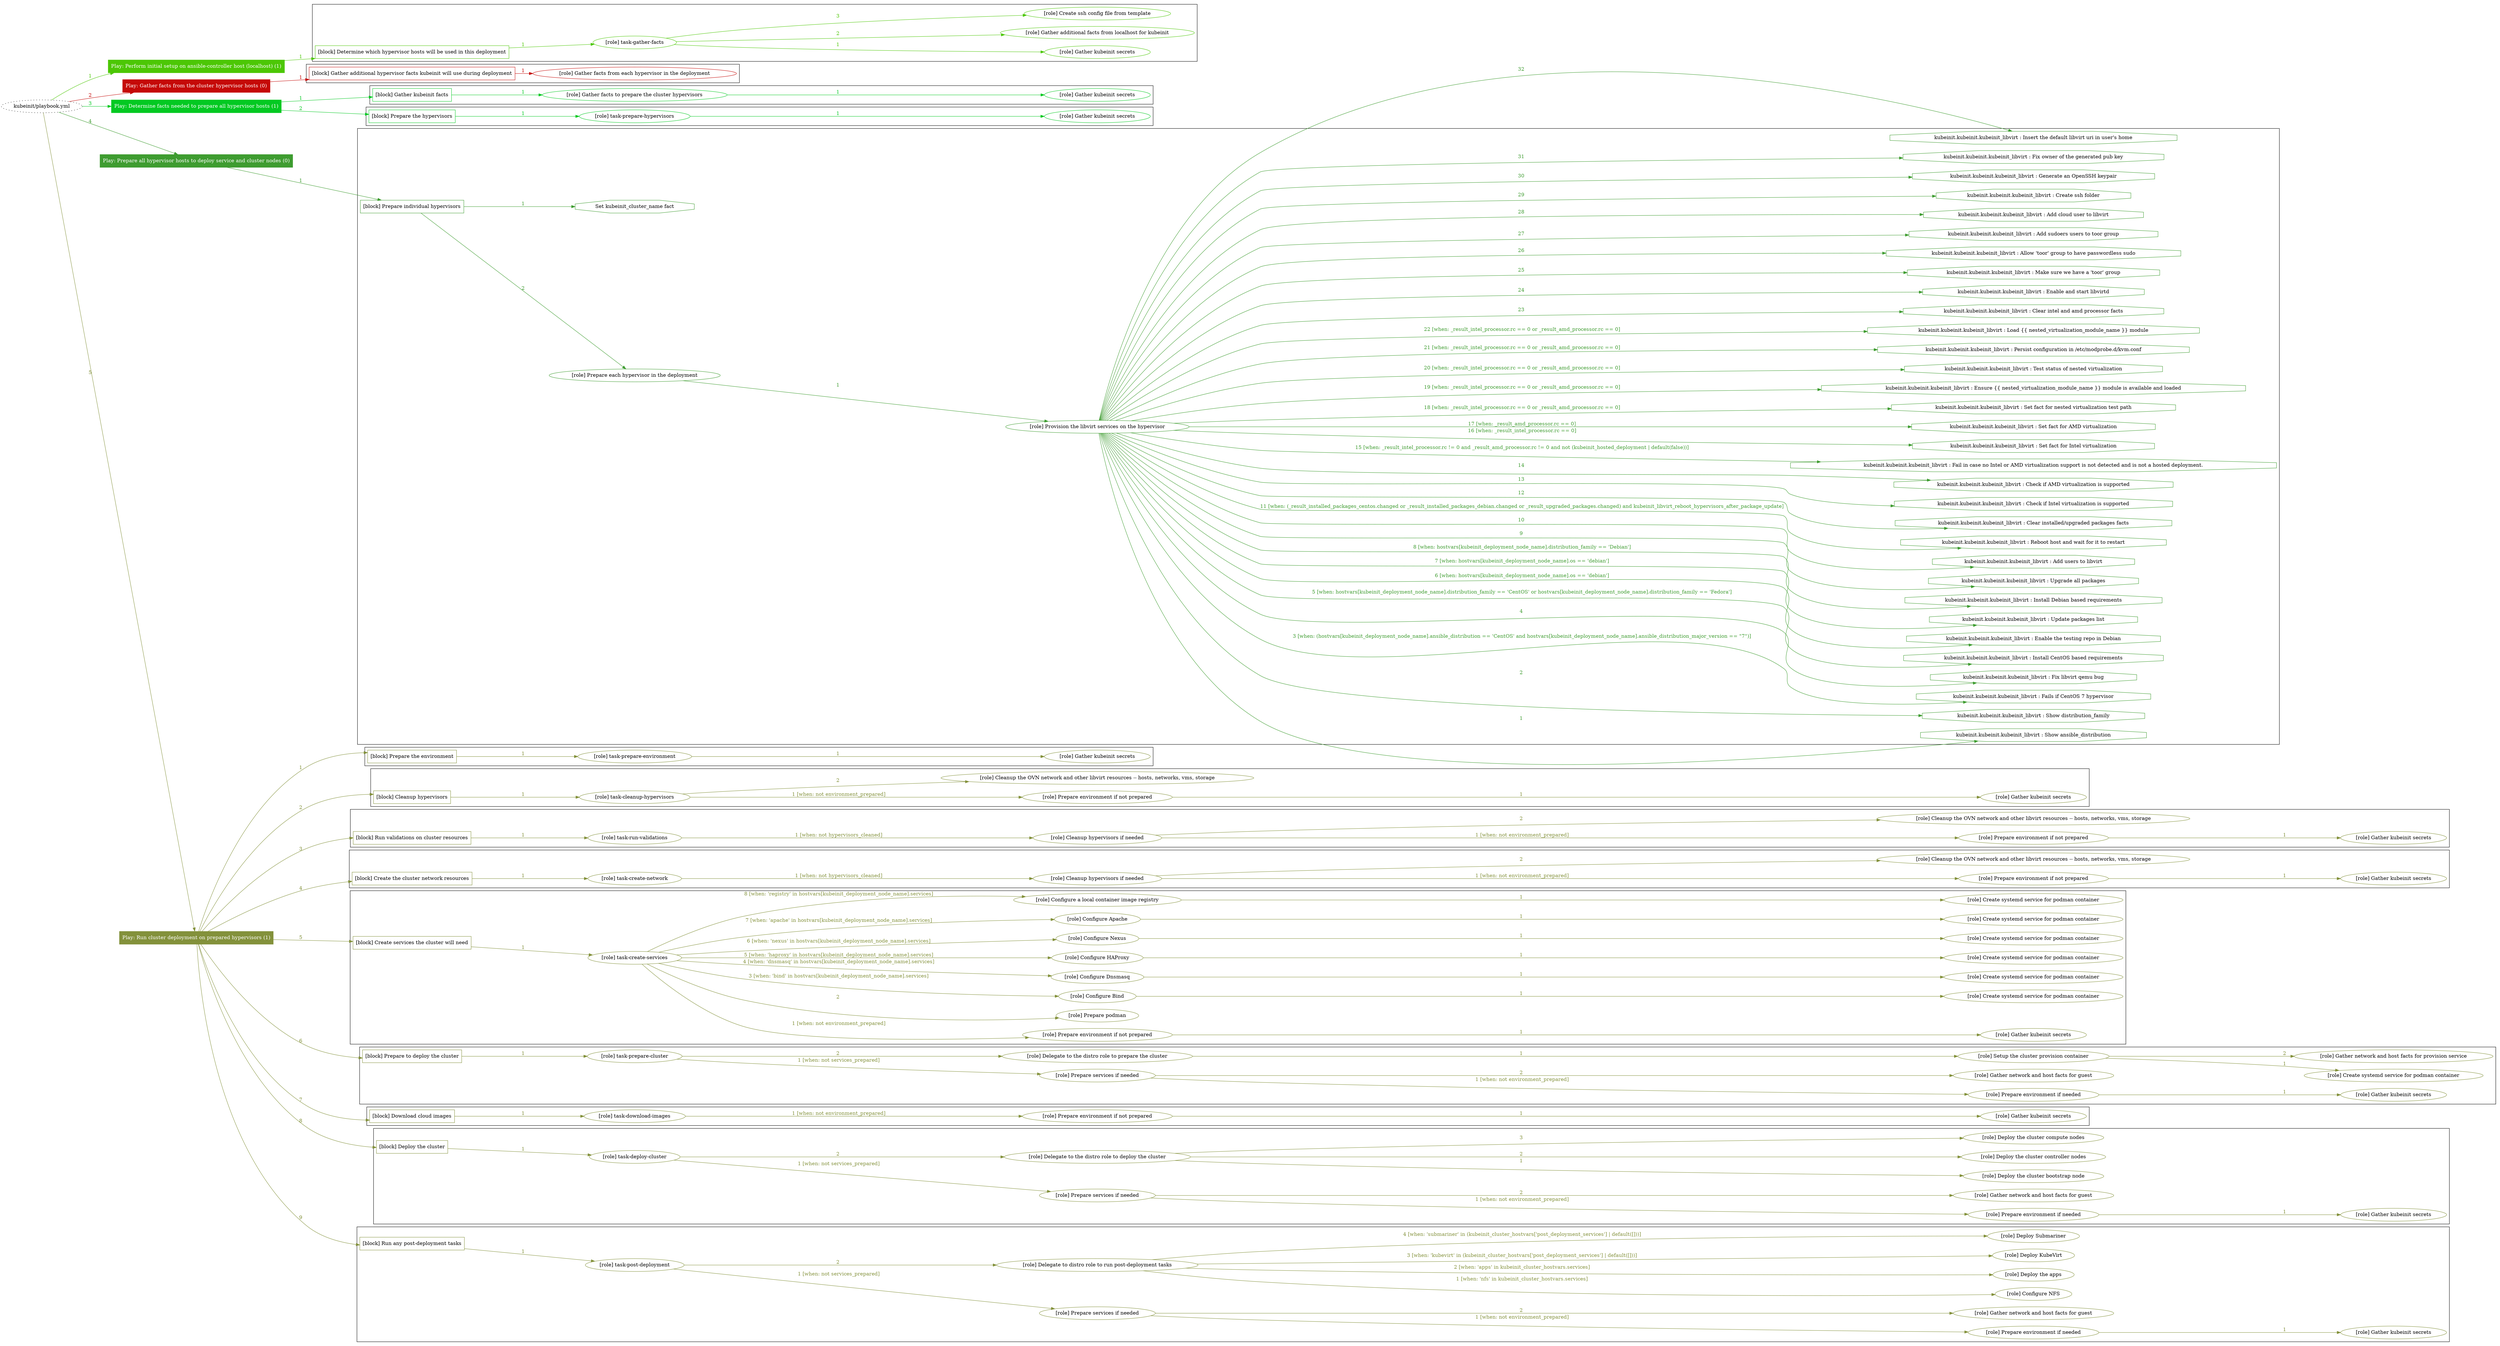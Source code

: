 digraph {
	graph [concentrate=true ordering=in rankdir=LR ratio=fill]
	edge [esep=5 sep=10]
	"kubeinit/playbook.yml" [URL="/home/runner/work/kubeinit/kubeinit/kubeinit/playbook.yml" id=playbook_26e89f3f style=dotted]
	"kubeinit/playbook.yml" -> play_90c266fb [label="1 " color="#4cc705" fontcolor="#4cc705" id=edge_da000183 labeltooltip="1 " tooltip="1 "]
	subgraph "Play: Perform initial setup on ansible-controller host (localhost) (1)" {
		play_90c266fb [label="Play: Perform initial setup on ansible-controller host (localhost) (1)" URL="/home/runner/work/kubeinit/kubeinit/kubeinit/playbook.yml" color="#4cc705" fontcolor="#ffffff" id=play_90c266fb shape=box style=filled tooltip=localhost]
		play_90c266fb -> block_039f0b13 [label=1 color="#4cc705" fontcolor="#4cc705" id=edge_8d2f3895 labeltooltip=1 tooltip=1]
		subgraph cluster_block_039f0b13 {
			block_039f0b13 [label="[block] Determine which hypervisor hosts will be used in this deployment" URL="/home/runner/work/kubeinit/kubeinit/kubeinit/playbook.yml" color="#4cc705" id=block_039f0b13 labeltooltip="Determine which hypervisor hosts will be used in this deployment" shape=box tooltip="Determine which hypervisor hosts will be used in this deployment"]
			block_039f0b13 -> role_86ca94b3 [label="1 " color="#4cc705" fontcolor="#4cc705" id=edge_9c965b6c labeltooltip="1 " tooltip="1 "]
			subgraph "task-gather-facts" {
				role_86ca94b3 [label="[role] task-gather-facts" URL="/home/runner/work/kubeinit/kubeinit/kubeinit/playbook.yml" color="#4cc705" id=role_86ca94b3 tooltip="task-gather-facts"]
				role_86ca94b3 -> role_59c3d1d5 [label="1 " color="#4cc705" fontcolor="#4cc705" id=edge_a8e7d831 labeltooltip="1 " tooltip="1 "]
				subgraph "Gather kubeinit secrets" {
					role_59c3d1d5 [label="[role] Gather kubeinit secrets" URL="/home/runner/.ansible/collections/ansible_collections/kubeinit/kubeinit/roles/kubeinit_prepare/tasks/build_hypervisors_group.yml" color="#4cc705" id=role_59c3d1d5 tooltip="Gather kubeinit secrets"]
				}
				role_86ca94b3 -> role_93ab6d81 [label="2 " color="#4cc705" fontcolor="#4cc705" id=edge_250db17a labeltooltip="2 " tooltip="2 "]
				subgraph "Gather additional facts from localhost for kubeinit" {
					role_93ab6d81 [label="[role] Gather additional facts from localhost for kubeinit" URL="/home/runner/.ansible/collections/ansible_collections/kubeinit/kubeinit/roles/kubeinit_prepare/tasks/build_hypervisors_group.yml" color="#4cc705" id=role_93ab6d81 tooltip="Gather additional facts from localhost for kubeinit"]
				}
				role_86ca94b3 -> role_7deef25a [label="3 " color="#4cc705" fontcolor="#4cc705" id=edge_60f73594 labeltooltip="3 " tooltip="3 "]
				subgraph "Create ssh config file from template" {
					role_7deef25a [label="[role] Create ssh config file from template" URL="/home/runner/.ansible/collections/ansible_collections/kubeinit/kubeinit/roles/kubeinit_prepare/tasks/build_hypervisors_group.yml" color="#4cc705" id=role_7deef25a tooltip="Create ssh config file from template"]
				}
			}
		}
	}
	"kubeinit/playbook.yml" -> play_390b15b7 [label="2 " color="#c50907" fontcolor="#c50907" id=edge_ef95bd9e labeltooltip="2 " tooltip="2 "]
	subgraph "Play: Gather facts from the cluster hypervisor hosts (0)" {
		play_390b15b7 [label="Play: Gather facts from the cluster hypervisor hosts (0)" URL="/home/runner/work/kubeinit/kubeinit/kubeinit/playbook.yml" color="#c50907" fontcolor="#ffffff" id=play_390b15b7 shape=box style=filled tooltip="Play: Gather facts from the cluster hypervisor hosts (0)"]
		play_390b15b7 -> block_9cef5350 [label=1 color="#c50907" fontcolor="#c50907" id=edge_d49c9000 labeltooltip=1 tooltip=1]
		subgraph cluster_block_9cef5350 {
			block_9cef5350 [label="[block] Gather additional hypervisor facts kubeinit will use during deployment" URL="/home/runner/work/kubeinit/kubeinit/kubeinit/playbook.yml" color="#c50907" id=block_9cef5350 labeltooltip="Gather additional hypervisor facts kubeinit will use during deployment" shape=box tooltip="Gather additional hypervisor facts kubeinit will use during deployment"]
			block_9cef5350 -> role_d3a7913f [label="1 " color="#c50907" fontcolor="#c50907" id=edge_8129d22f labeltooltip="1 " tooltip="1 "]
			subgraph "Gather facts from each hypervisor in the deployment" {
				role_d3a7913f [label="[role] Gather facts from each hypervisor in the deployment" URL="/home/runner/work/kubeinit/kubeinit/kubeinit/playbook.yml" color="#c50907" id=role_d3a7913f tooltip="Gather facts from each hypervisor in the deployment"]
			}
		}
	}
	"kubeinit/playbook.yml" -> play_98241d73 [label="3 " color="#03c922" fontcolor="#03c922" id=edge_f27ddc66 labeltooltip="3 " tooltip="3 "]
	subgraph "Play: Determine facts needed to prepare all hypervisor hosts (1)" {
		play_98241d73 [label="Play: Determine facts needed to prepare all hypervisor hosts (1)" URL="/home/runner/work/kubeinit/kubeinit/kubeinit/playbook.yml" color="#03c922" fontcolor="#ffffff" id=play_98241d73 shape=box style=filled tooltip=localhost]
		play_98241d73 -> block_1ed693eb [label=1 color="#03c922" fontcolor="#03c922" id=edge_55c0009f labeltooltip=1 tooltip=1]
		subgraph cluster_block_1ed693eb {
			block_1ed693eb [label="[block] Gather kubeinit facts" URL="/home/runner/work/kubeinit/kubeinit/kubeinit/playbook.yml" color="#03c922" id=block_1ed693eb labeltooltip="Gather kubeinit facts" shape=box tooltip="Gather kubeinit facts"]
			block_1ed693eb -> role_20a1836d [label="1 " color="#03c922" fontcolor="#03c922" id=edge_dcb00055 labeltooltip="1 " tooltip="1 "]
			subgraph "Gather facts to prepare the cluster hypervisors" {
				role_20a1836d [label="[role] Gather facts to prepare the cluster hypervisors" URL="/home/runner/work/kubeinit/kubeinit/kubeinit/playbook.yml" color="#03c922" id=role_20a1836d tooltip="Gather facts to prepare the cluster hypervisors"]
				role_20a1836d -> role_92009a43 [label="1 " color="#03c922" fontcolor="#03c922" id=edge_c4c915ba labeltooltip="1 " tooltip="1 "]
				subgraph "Gather kubeinit secrets" {
					role_92009a43 [label="[role] Gather kubeinit secrets" URL="/home/runner/.ansible/collections/ansible_collections/kubeinit/kubeinit/roles/kubeinit_prepare/tasks/gather_kubeinit_facts.yml" color="#03c922" id=role_92009a43 tooltip="Gather kubeinit secrets"]
				}
			}
		}
		play_98241d73 -> block_c2a88d21 [label=2 color="#03c922" fontcolor="#03c922" id=edge_38e918b0 labeltooltip=2 tooltip=2]
		subgraph cluster_block_c2a88d21 {
			block_c2a88d21 [label="[block] Prepare the hypervisors" URL="/home/runner/work/kubeinit/kubeinit/kubeinit/playbook.yml" color="#03c922" id=block_c2a88d21 labeltooltip="Prepare the hypervisors" shape=box tooltip="Prepare the hypervisors"]
			block_c2a88d21 -> role_b6b29324 [label="1 " color="#03c922" fontcolor="#03c922" id=edge_5b427a7a labeltooltip="1 " tooltip="1 "]
			subgraph "task-prepare-hypervisors" {
				role_b6b29324 [label="[role] task-prepare-hypervisors" URL="/home/runner/work/kubeinit/kubeinit/kubeinit/playbook.yml" color="#03c922" id=role_b6b29324 tooltip="task-prepare-hypervisors"]
				role_b6b29324 -> role_c63511f3 [label="1 " color="#03c922" fontcolor="#03c922" id=edge_8ba21ca4 labeltooltip="1 " tooltip="1 "]
				subgraph "Gather kubeinit secrets" {
					role_c63511f3 [label="[role] Gather kubeinit secrets" URL="/home/runner/.ansible/collections/ansible_collections/kubeinit/kubeinit/roles/kubeinit_prepare/tasks/gather_kubeinit_facts.yml" color="#03c922" id=role_c63511f3 tooltip="Gather kubeinit secrets"]
				}
			}
		}
	}
	"kubeinit/playbook.yml" -> play_4b06dbc1 [label="4 " color="#3e9c30" fontcolor="#3e9c30" id=edge_b2a3623f labeltooltip="4 " tooltip="4 "]
	subgraph "Play: Prepare all hypervisor hosts to deploy service and cluster nodes (0)" {
		play_4b06dbc1 [label="Play: Prepare all hypervisor hosts to deploy service and cluster nodes (0)" URL="/home/runner/work/kubeinit/kubeinit/kubeinit/playbook.yml" color="#3e9c30" fontcolor="#ffffff" id=play_4b06dbc1 shape=box style=filled tooltip="Play: Prepare all hypervisor hosts to deploy service and cluster nodes (0)"]
		play_4b06dbc1 -> block_04f50329 [label=1 color="#3e9c30" fontcolor="#3e9c30" id=edge_8addeefd labeltooltip=1 tooltip=1]
		subgraph cluster_block_04f50329 {
			block_04f50329 [label="[block] Prepare individual hypervisors" URL="/home/runner/work/kubeinit/kubeinit/kubeinit/playbook.yml" color="#3e9c30" id=block_04f50329 labeltooltip="Prepare individual hypervisors" shape=box tooltip="Prepare individual hypervisors"]
			block_04f50329 -> role_56d02cd1 [label="2 " color="#3e9c30" fontcolor="#3e9c30" id=edge_d03d20ce labeltooltip="2 " tooltip="2 "]
			subgraph "Prepare each hypervisor in the deployment" {
				role_56d02cd1 [label="[role] Prepare each hypervisor in the deployment" URL="/home/runner/work/kubeinit/kubeinit/kubeinit/playbook.yml" color="#3e9c30" id=role_56d02cd1 tooltip="Prepare each hypervisor in the deployment"]
				role_56d02cd1 -> role_9a724663 [label="1 " color="#3e9c30" fontcolor="#3e9c30" id=edge_b8121181 labeltooltip="1 " tooltip="1 "]
				subgraph "Provision the libvirt services on the hypervisor" {
					role_9a724663 [label="[role] Provision the libvirt services on the hypervisor" URL="/home/runner/.ansible/collections/ansible_collections/kubeinit/kubeinit/roles/kubeinit_prepare/tasks/prepare_hypervisor.yml" color="#3e9c30" id=role_9a724663 tooltip="Provision the libvirt services on the hypervisor"]
					task_944a2439 [label="kubeinit.kubeinit.kubeinit_libvirt : Show ansible_distribution" URL="/home/runner/.ansible/collections/ansible_collections/kubeinit/kubeinit/roles/kubeinit_libvirt/tasks/main.yml" color="#3e9c30" id=task_944a2439 shape=octagon tooltip="kubeinit.kubeinit.kubeinit_libvirt : Show ansible_distribution"]
					role_9a724663 -> task_944a2439 [label="1 " color="#3e9c30" fontcolor="#3e9c30" id=edge_3ec052af labeltooltip="1 " tooltip="1 "]
					task_a64a4799 [label="kubeinit.kubeinit.kubeinit_libvirt : Show distribution_family" URL="/home/runner/.ansible/collections/ansible_collections/kubeinit/kubeinit/roles/kubeinit_libvirt/tasks/main.yml" color="#3e9c30" id=task_a64a4799 shape=octagon tooltip="kubeinit.kubeinit.kubeinit_libvirt : Show distribution_family"]
					role_9a724663 -> task_a64a4799 [label="2 " color="#3e9c30" fontcolor="#3e9c30" id=edge_eb1020b8 labeltooltip="2 " tooltip="2 "]
					task_71f2edb0 [label="kubeinit.kubeinit.kubeinit_libvirt : Fails if CentOS 7 hypervisor" URL="/home/runner/.ansible/collections/ansible_collections/kubeinit/kubeinit/roles/kubeinit_libvirt/tasks/main.yml" color="#3e9c30" id=task_71f2edb0 shape=octagon tooltip="kubeinit.kubeinit.kubeinit_libvirt : Fails if CentOS 7 hypervisor"]
					role_9a724663 -> task_71f2edb0 [label="3 [when: (hostvars[kubeinit_deployment_node_name].ansible_distribution == 'CentOS' and hostvars[kubeinit_deployment_node_name].ansible_distribution_major_version == \"7\")]" color="#3e9c30" fontcolor="#3e9c30" id=edge_c5d74f0a labeltooltip="3 [when: (hostvars[kubeinit_deployment_node_name].ansible_distribution == 'CentOS' and hostvars[kubeinit_deployment_node_name].ansible_distribution_major_version == \"7\")]" tooltip="3 [when: (hostvars[kubeinit_deployment_node_name].ansible_distribution == 'CentOS' and hostvars[kubeinit_deployment_node_name].ansible_distribution_major_version == \"7\")]"]
					task_ea9e5a50 [label="kubeinit.kubeinit.kubeinit_libvirt : Fix libvirt qemu bug" URL="/home/runner/.ansible/collections/ansible_collections/kubeinit/kubeinit/roles/kubeinit_libvirt/tasks/main.yml" color="#3e9c30" id=task_ea9e5a50 shape=octagon tooltip="kubeinit.kubeinit.kubeinit_libvirt : Fix libvirt qemu bug"]
					role_9a724663 -> task_ea9e5a50 [label="4 " color="#3e9c30" fontcolor="#3e9c30" id=edge_0566f98b labeltooltip="4 " tooltip="4 "]
					task_91c1193c [label="kubeinit.kubeinit.kubeinit_libvirt : Install CentOS based requirements" URL="/home/runner/.ansible/collections/ansible_collections/kubeinit/kubeinit/roles/kubeinit_libvirt/tasks/main.yml" color="#3e9c30" id=task_91c1193c shape=octagon tooltip="kubeinit.kubeinit.kubeinit_libvirt : Install CentOS based requirements"]
					role_9a724663 -> task_91c1193c [label="5 [when: hostvars[kubeinit_deployment_node_name].distribution_family == 'CentOS' or hostvars[kubeinit_deployment_node_name].distribution_family == 'Fedora']" color="#3e9c30" fontcolor="#3e9c30" id=edge_d3728b75 labeltooltip="5 [when: hostvars[kubeinit_deployment_node_name].distribution_family == 'CentOS' or hostvars[kubeinit_deployment_node_name].distribution_family == 'Fedora']" tooltip="5 [when: hostvars[kubeinit_deployment_node_name].distribution_family == 'CentOS' or hostvars[kubeinit_deployment_node_name].distribution_family == 'Fedora']"]
					task_23f14f33 [label="kubeinit.kubeinit.kubeinit_libvirt : Enable the testing repo in Debian" URL="/home/runner/.ansible/collections/ansible_collections/kubeinit/kubeinit/roles/kubeinit_libvirt/tasks/main.yml" color="#3e9c30" id=task_23f14f33 shape=octagon tooltip="kubeinit.kubeinit.kubeinit_libvirt : Enable the testing repo in Debian"]
					role_9a724663 -> task_23f14f33 [label="6 [when: hostvars[kubeinit_deployment_node_name].os == 'debian']" color="#3e9c30" fontcolor="#3e9c30" id=edge_d5fc9638 labeltooltip="6 [when: hostvars[kubeinit_deployment_node_name].os == 'debian']" tooltip="6 [when: hostvars[kubeinit_deployment_node_name].os == 'debian']"]
					task_f88412d4 [label="kubeinit.kubeinit.kubeinit_libvirt : Update packages list" URL="/home/runner/.ansible/collections/ansible_collections/kubeinit/kubeinit/roles/kubeinit_libvirt/tasks/main.yml" color="#3e9c30" id=task_f88412d4 shape=octagon tooltip="kubeinit.kubeinit.kubeinit_libvirt : Update packages list"]
					role_9a724663 -> task_f88412d4 [label="7 [when: hostvars[kubeinit_deployment_node_name].os == 'debian']" color="#3e9c30" fontcolor="#3e9c30" id=edge_841aa91a labeltooltip="7 [when: hostvars[kubeinit_deployment_node_name].os == 'debian']" tooltip="7 [when: hostvars[kubeinit_deployment_node_name].os == 'debian']"]
					task_359b0b19 [label="kubeinit.kubeinit.kubeinit_libvirt : Install Debian based requirements" URL="/home/runner/.ansible/collections/ansible_collections/kubeinit/kubeinit/roles/kubeinit_libvirt/tasks/main.yml" color="#3e9c30" id=task_359b0b19 shape=octagon tooltip="kubeinit.kubeinit.kubeinit_libvirt : Install Debian based requirements"]
					role_9a724663 -> task_359b0b19 [label="8 [when: hostvars[kubeinit_deployment_node_name].distribution_family == 'Debian']" color="#3e9c30" fontcolor="#3e9c30" id=edge_ee2bc962 labeltooltip="8 [when: hostvars[kubeinit_deployment_node_name].distribution_family == 'Debian']" tooltip="8 [when: hostvars[kubeinit_deployment_node_name].distribution_family == 'Debian']"]
					task_fcceb33a [label="kubeinit.kubeinit.kubeinit_libvirt : Upgrade all packages" URL="/home/runner/.ansible/collections/ansible_collections/kubeinit/kubeinit/roles/kubeinit_libvirt/tasks/main.yml" color="#3e9c30" id=task_fcceb33a shape=octagon tooltip="kubeinit.kubeinit.kubeinit_libvirt : Upgrade all packages"]
					role_9a724663 -> task_fcceb33a [label="9 " color="#3e9c30" fontcolor="#3e9c30" id=edge_401346e3 labeltooltip="9 " tooltip="9 "]
					task_3115be95 [label="kubeinit.kubeinit.kubeinit_libvirt : Add users to libvirt" URL="/home/runner/.ansible/collections/ansible_collections/kubeinit/kubeinit/roles/kubeinit_libvirt/tasks/main.yml" color="#3e9c30" id=task_3115be95 shape=octagon tooltip="kubeinit.kubeinit.kubeinit_libvirt : Add users to libvirt"]
					role_9a724663 -> task_3115be95 [label="10 " color="#3e9c30" fontcolor="#3e9c30" id=edge_0f8d5fc6 labeltooltip="10 " tooltip="10 "]
					task_5f62541a [label="kubeinit.kubeinit.kubeinit_libvirt : Reboot host and wait for it to restart" URL="/home/runner/.ansible/collections/ansible_collections/kubeinit/kubeinit/roles/kubeinit_libvirt/tasks/main.yml" color="#3e9c30" id=task_5f62541a shape=octagon tooltip="kubeinit.kubeinit.kubeinit_libvirt : Reboot host and wait for it to restart"]
					role_9a724663 -> task_5f62541a [label="11 [when: (_result_installed_packages_centos.changed or _result_installed_packages_debian.changed or _result_upgraded_packages.changed) and kubeinit_libvirt_reboot_hypervisors_after_package_update]" color="#3e9c30" fontcolor="#3e9c30" id=edge_edde2364 labeltooltip="11 [when: (_result_installed_packages_centos.changed or _result_installed_packages_debian.changed or _result_upgraded_packages.changed) and kubeinit_libvirt_reboot_hypervisors_after_package_update]" tooltip="11 [when: (_result_installed_packages_centos.changed or _result_installed_packages_debian.changed or _result_upgraded_packages.changed) and kubeinit_libvirt_reboot_hypervisors_after_package_update]"]
					task_3b9b7be5 [label="kubeinit.kubeinit.kubeinit_libvirt : Clear installed/upgraded packages facts" URL="/home/runner/.ansible/collections/ansible_collections/kubeinit/kubeinit/roles/kubeinit_libvirt/tasks/main.yml" color="#3e9c30" id=task_3b9b7be5 shape=octagon tooltip="kubeinit.kubeinit.kubeinit_libvirt : Clear installed/upgraded packages facts"]
					role_9a724663 -> task_3b9b7be5 [label="12 " color="#3e9c30" fontcolor="#3e9c30" id=edge_4e39da9c labeltooltip="12 " tooltip="12 "]
					task_3f03406e [label="kubeinit.kubeinit.kubeinit_libvirt : Check if Intel virtualization is supported" URL="/home/runner/.ansible/collections/ansible_collections/kubeinit/kubeinit/roles/kubeinit_libvirt/tasks/main.yml" color="#3e9c30" id=task_3f03406e shape=octagon tooltip="kubeinit.kubeinit.kubeinit_libvirt : Check if Intel virtualization is supported"]
					role_9a724663 -> task_3f03406e [label="13 " color="#3e9c30" fontcolor="#3e9c30" id=edge_92e9890a labeltooltip="13 " tooltip="13 "]
					task_a94d69d8 [label="kubeinit.kubeinit.kubeinit_libvirt : Check if AMD virtualization is supported" URL="/home/runner/.ansible/collections/ansible_collections/kubeinit/kubeinit/roles/kubeinit_libvirt/tasks/main.yml" color="#3e9c30" id=task_a94d69d8 shape=octagon tooltip="kubeinit.kubeinit.kubeinit_libvirt : Check if AMD virtualization is supported"]
					role_9a724663 -> task_a94d69d8 [label="14 " color="#3e9c30" fontcolor="#3e9c30" id=edge_cf1b834c labeltooltip="14 " tooltip="14 "]
					task_8f495fb7 [label="kubeinit.kubeinit.kubeinit_libvirt : Fail in case no Intel or AMD virtualization support is not detected and is not a hosted deployment." URL="/home/runner/.ansible/collections/ansible_collections/kubeinit/kubeinit/roles/kubeinit_libvirt/tasks/main.yml" color="#3e9c30" id=task_8f495fb7 shape=octagon tooltip="kubeinit.kubeinit.kubeinit_libvirt : Fail in case no Intel or AMD virtualization support is not detected and is not a hosted deployment."]
					role_9a724663 -> task_8f495fb7 [label="15 [when: _result_intel_processor.rc != 0 and _result_amd_processor.rc != 0 and not (kubeinit_hosted_deployment | default(false))]" color="#3e9c30" fontcolor="#3e9c30" id=edge_052639f0 labeltooltip="15 [when: _result_intel_processor.rc != 0 and _result_amd_processor.rc != 0 and not (kubeinit_hosted_deployment | default(false))]" tooltip="15 [when: _result_intel_processor.rc != 0 and _result_amd_processor.rc != 0 and not (kubeinit_hosted_deployment | default(false))]"]
					task_8b774e59 [label="kubeinit.kubeinit.kubeinit_libvirt : Set fact for Intel virtualization" URL="/home/runner/.ansible/collections/ansible_collections/kubeinit/kubeinit/roles/kubeinit_libvirt/tasks/main.yml" color="#3e9c30" id=task_8b774e59 shape=octagon tooltip="kubeinit.kubeinit.kubeinit_libvirt : Set fact for Intel virtualization"]
					role_9a724663 -> task_8b774e59 [label="16 [when: _result_intel_processor.rc == 0]" color="#3e9c30" fontcolor="#3e9c30" id=edge_922434ec labeltooltip="16 [when: _result_intel_processor.rc == 0]" tooltip="16 [when: _result_intel_processor.rc == 0]"]
					task_afb372ce [label="kubeinit.kubeinit.kubeinit_libvirt : Set fact for AMD virtualization" URL="/home/runner/.ansible/collections/ansible_collections/kubeinit/kubeinit/roles/kubeinit_libvirt/tasks/main.yml" color="#3e9c30" id=task_afb372ce shape=octagon tooltip="kubeinit.kubeinit.kubeinit_libvirt : Set fact for AMD virtualization"]
					role_9a724663 -> task_afb372ce [label="17 [when: _result_amd_processor.rc == 0]" color="#3e9c30" fontcolor="#3e9c30" id=edge_86fbcb07 labeltooltip="17 [when: _result_amd_processor.rc == 0]" tooltip="17 [when: _result_amd_processor.rc == 0]"]
					task_4849a87a [label="kubeinit.kubeinit.kubeinit_libvirt : Set fact for nested virtualization test path" URL="/home/runner/.ansible/collections/ansible_collections/kubeinit/kubeinit/roles/kubeinit_libvirt/tasks/main.yml" color="#3e9c30" id=task_4849a87a shape=octagon tooltip="kubeinit.kubeinit.kubeinit_libvirt : Set fact for nested virtualization test path"]
					role_9a724663 -> task_4849a87a [label="18 [when: _result_intel_processor.rc == 0 or _result_amd_processor.rc == 0]" color="#3e9c30" fontcolor="#3e9c30" id=edge_6447f6cb labeltooltip="18 [when: _result_intel_processor.rc == 0 or _result_amd_processor.rc == 0]" tooltip="18 [when: _result_intel_processor.rc == 0 or _result_amd_processor.rc == 0]"]
					task_bf4fade1 [label="kubeinit.kubeinit.kubeinit_libvirt : Ensure {{ nested_virtualization_module_name }} module is available and loaded" URL="/home/runner/.ansible/collections/ansible_collections/kubeinit/kubeinit/roles/kubeinit_libvirt/tasks/main.yml" color="#3e9c30" id=task_bf4fade1 shape=octagon tooltip="kubeinit.kubeinit.kubeinit_libvirt : Ensure {{ nested_virtualization_module_name }} module is available and loaded"]
					role_9a724663 -> task_bf4fade1 [label="19 [when: _result_intel_processor.rc == 0 or _result_amd_processor.rc == 0]" color="#3e9c30" fontcolor="#3e9c30" id=edge_bfd4ec4f labeltooltip="19 [when: _result_intel_processor.rc == 0 or _result_amd_processor.rc == 0]" tooltip="19 [when: _result_intel_processor.rc == 0 or _result_amd_processor.rc == 0]"]
					task_81cceede [label="kubeinit.kubeinit.kubeinit_libvirt : Test status of nested virtualization" URL="/home/runner/.ansible/collections/ansible_collections/kubeinit/kubeinit/roles/kubeinit_libvirt/tasks/main.yml" color="#3e9c30" id=task_81cceede shape=octagon tooltip="kubeinit.kubeinit.kubeinit_libvirt : Test status of nested virtualization"]
					role_9a724663 -> task_81cceede [label="20 [when: _result_intel_processor.rc == 0 or _result_amd_processor.rc == 0]" color="#3e9c30" fontcolor="#3e9c30" id=edge_c2ebdb8c labeltooltip="20 [when: _result_intel_processor.rc == 0 or _result_amd_processor.rc == 0]" tooltip="20 [when: _result_intel_processor.rc == 0 or _result_amd_processor.rc == 0]"]
					task_ba6369db [label="kubeinit.kubeinit.kubeinit_libvirt : Persist configuration in /etc/modprobe.d/kvm.conf" URL="/home/runner/.ansible/collections/ansible_collections/kubeinit/kubeinit/roles/kubeinit_libvirt/tasks/main.yml" color="#3e9c30" id=task_ba6369db shape=octagon tooltip="kubeinit.kubeinit.kubeinit_libvirt : Persist configuration in /etc/modprobe.d/kvm.conf"]
					role_9a724663 -> task_ba6369db [label="21 [when: _result_intel_processor.rc == 0 or _result_amd_processor.rc == 0]" color="#3e9c30" fontcolor="#3e9c30" id=edge_9fd7d551 labeltooltip="21 [when: _result_intel_processor.rc == 0 or _result_amd_processor.rc == 0]" tooltip="21 [when: _result_intel_processor.rc == 0 or _result_amd_processor.rc == 0]"]
					task_8a434f1d [label="kubeinit.kubeinit.kubeinit_libvirt : Load {{ nested_virtualization_module_name }} module" URL="/home/runner/.ansible/collections/ansible_collections/kubeinit/kubeinit/roles/kubeinit_libvirt/tasks/main.yml" color="#3e9c30" id=task_8a434f1d shape=octagon tooltip="kubeinit.kubeinit.kubeinit_libvirt : Load {{ nested_virtualization_module_name }} module"]
					role_9a724663 -> task_8a434f1d [label="22 [when: _result_intel_processor.rc == 0 or _result_amd_processor.rc == 0]" color="#3e9c30" fontcolor="#3e9c30" id=edge_3ba24836 labeltooltip="22 [when: _result_intel_processor.rc == 0 or _result_amd_processor.rc == 0]" tooltip="22 [when: _result_intel_processor.rc == 0 or _result_amd_processor.rc == 0]"]
					task_6504513e [label="kubeinit.kubeinit.kubeinit_libvirt : Clear intel and amd processor facts" URL="/home/runner/.ansible/collections/ansible_collections/kubeinit/kubeinit/roles/kubeinit_libvirt/tasks/main.yml" color="#3e9c30" id=task_6504513e shape=octagon tooltip="kubeinit.kubeinit.kubeinit_libvirt : Clear intel and amd processor facts"]
					role_9a724663 -> task_6504513e [label="23 " color="#3e9c30" fontcolor="#3e9c30" id=edge_4d3f21e6 labeltooltip="23 " tooltip="23 "]
					task_476329c9 [label="kubeinit.kubeinit.kubeinit_libvirt : Enable and start libvirtd" URL="/home/runner/.ansible/collections/ansible_collections/kubeinit/kubeinit/roles/kubeinit_libvirt/tasks/main.yml" color="#3e9c30" id=task_476329c9 shape=octagon tooltip="kubeinit.kubeinit.kubeinit_libvirt : Enable and start libvirtd"]
					role_9a724663 -> task_476329c9 [label="24 " color="#3e9c30" fontcolor="#3e9c30" id=edge_6141a1e7 labeltooltip="24 " tooltip="24 "]
					task_44886114 [label="kubeinit.kubeinit.kubeinit_libvirt : Make sure we have a 'toor' group" URL="/home/runner/.ansible/collections/ansible_collections/kubeinit/kubeinit/roles/kubeinit_libvirt/tasks/60_create_cloud_user.yml" color="#3e9c30" id=task_44886114 shape=octagon tooltip="kubeinit.kubeinit.kubeinit_libvirt : Make sure we have a 'toor' group"]
					role_9a724663 -> task_44886114 [label="25 " color="#3e9c30" fontcolor="#3e9c30" id=edge_28215d52 labeltooltip="25 " tooltip="25 "]
					task_57eeac97 [label="kubeinit.kubeinit.kubeinit_libvirt : Allow 'toor' group to have passwordless sudo" URL="/home/runner/.ansible/collections/ansible_collections/kubeinit/kubeinit/roles/kubeinit_libvirt/tasks/60_create_cloud_user.yml" color="#3e9c30" id=task_57eeac97 shape=octagon tooltip="kubeinit.kubeinit.kubeinit_libvirt : Allow 'toor' group to have passwordless sudo"]
					role_9a724663 -> task_57eeac97 [label="26 " color="#3e9c30" fontcolor="#3e9c30" id=edge_af329c11 labeltooltip="26 " tooltip="26 "]
					task_e35fa645 [label="kubeinit.kubeinit.kubeinit_libvirt : Add sudoers users to toor group" URL="/home/runner/.ansible/collections/ansible_collections/kubeinit/kubeinit/roles/kubeinit_libvirt/tasks/60_create_cloud_user.yml" color="#3e9c30" id=task_e35fa645 shape=octagon tooltip="kubeinit.kubeinit.kubeinit_libvirt : Add sudoers users to toor group"]
					role_9a724663 -> task_e35fa645 [label="27 " color="#3e9c30" fontcolor="#3e9c30" id=edge_ee08210e labeltooltip="27 " tooltip="27 "]
					task_0fac762b [label="kubeinit.kubeinit.kubeinit_libvirt : Add cloud user to libvirt" URL="/home/runner/.ansible/collections/ansible_collections/kubeinit/kubeinit/roles/kubeinit_libvirt/tasks/60_create_cloud_user.yml" color="#3e9c30" id=task_0fac762b shape=octagon tooltip="kubeinit.kubeinit.kubeinit_libvirt : Add cloud user to libvirt"]
					role_9a724663 -> task_0fac762b [label="28 " color="#3e9c30" fontcolor="#3e9c30" id=edge_fb06d20b labeltooltip="28 " tooltip="28 "]
					task_e0c2d8c9 [label="kubeinit.kubeinit.kubeinit_libvirt : Create ssh folder" URL="/home/runner/.ansible/collections/ansible_collections/kubeinit/kubeinit/roles/kubeinit_libvirt/tasks/60_create_cloud_user.yml" color="#3e9c30" id=task_e0c2d8c9 shape=octagon tooltip="kubeinit.kubeinit.kubeinit_libvirt : Create ssh folder"]
					role_9a724663 -> task_e0c2d8c9 [label="29 " color="#3e9c30" fontcolor="#3e9c30" id=edge_ed845465 labeltooltip="29 " tooltip="29 "]
					task_0860cb0c [label="kubeinit.kubeinit.kubeinit_libvirt : Generate an OpenSSH keypair" URL="/home/runner/.ansible/collections/ansible_collections/kubeinit/kubeinit/roles/kubeinit_libvirt/tasks/60_create_cloud_user.yml" color="#3e9c30" id=task_0860cb0c shape=octagon tooltip="kubeinit.kubeinit.kubeinit_libvirt : Generate an OpenSSH keypair"]
					role_9a724663 -> task_0860cb0c [label="30 " color="#3e9c30" fontcolor="#3e9c30" id=edge_ddce5b6c labeltooltip="30 " tooltip="30 "]
					task_4373a219 [label="kubeinit.kubeinit.kubeinit_libvirt : Fix owner of the generated pub key" URL="/home/runner/.ansible/collections/ansible_collections/kubeinit/kubeinit/roles/kubeinit_libvirt/tasks/60_create_cloud_user.yml" color="#3e9c30" id=task_4373a219 shape=octagon tooltip="kubeinit.kubeinit.kubeinit_libvirt : Fix owner of the generated pub key"]
					role_9a724663 -> task_4373a219 [label="31 " color="#3e9c30" fontcolor="#3e9c30" id=edge_a78ff33c labeltooltip="31 " tooltip="31 "]
					task_714baeb3 [label="kubeinit.kubeinit.kubeinit_libvirt : Insert the default libvirt uri in user's home" URL="/home/runner/.ansible/collections/ansible_collections/kubeinit/kubeinit/roles/kubeinit_libvirt/tasks/60_create_cloud_user.yml" color="#3e9c30" id=task_714baeb3 shape=octagon tooltip="kubeinit.kubeinit.kubeinit_libvirt : Insert the default libvirt uri in user's home"]
					role_9a724663 -> task_714baeb3 [label="32 " color="#3e9c30" fontcolor="#3e9c30" id=edge_56142f5a labeltooltip="32 " tooltip="32 "]
				}
			}
			task_1fc0ee47 [label="Set kubeinit_cluster_name fact" URL="/home/runner/work/kubeinit/kubeinit/kubeinit/playbook.yml" color="#3e9c30" id=task_1fc0ee47 shape=octagon tooltip="Set kubeinit_cluster_name fact"]
			block_04f50329 -> task_1fc0ee47 [label="1 " color="#3e9c30" fontcolor="#3e9c30" id=edge_78505c3e labeltooltip="1 " tooltip="1 "]
		}
	}
	"kubeinit/playbook.yml" -> play_a7fc7adf [label="5 " color="#83913b" fontcolor="#83913b" id=edge_76c0eb2c labeltooltip="5 " tooltip="5 "]
	subgraph "Play: Run cluster deployment on prepared hypervisors (1)" {
		play_a7fc7adf [label="Play: Run cluster deployment on prepared hypervisors (1)" URL="/home/runner/work/kubeinit/kubeinit/kubeinit/playbook.yml" color="#83913b" fontcolor="#ffffff" id=play_a7fc7adf shape=box style=filled tooltip=localhost]
		play_a7fc7adf -> block_64d10e2e [label=1 color="#83913b" fontcolor="#83913b" id=edge_47840baa labeltooltip=1 tooltip=1]
		subgraph cluster_block_64d10e2e {
			block_64d10e2e [label="[block] Prepare the environment" URL="/home/runner/work/kubeinit/kubeinit/kubeinit/playbook.yml" color="#83913b" id=block_64d10e2e labeltooltip="Prepare the environment" shape=box tooltip="Prepare the environment"]
			block_64d10e2e -> role_22a4eecc [label="1 " color="#83913b" fontcolor="#83913b" id=edge_b3af1f22 labeltooltip="1 " tooltip="1 "]
			subgraph "task-prepare-environment" {
				role_22a4eecc [label="[role] task-prepare-environment" URL="/home/runner/work/kubeinit/kubeinit/kubeinit/playbook.yml" color="#83913b" id=role_22a4eecc tooltip="task-prepare-environment"]
				role_22a4eecc -> role_0e9919a7 [label="1 " color="#83913b" fontcolor="#83913b" id=edge_08ad29ce labeltooltip="1 " tooltip="1 "]
				subgraph "Gather kubeinit secrets" {
					role_0e9919a7 [label="[role] Gather kubeinit secrets" URL="/home/runner/.ansible/collections/ansible_collections/kubeinit/kubeinit/roles/kubeinit_prepare/tasks/gather_kubeinit_facts.yml" color="#83913b" id=role_0e9919a7 tooltip="Gather kubeinit secrets"]
				}
			}
		}
		play_a7fc7adf -> block_14fab272 [label=2 color="#83913b" fontcolor="#83913b" id=edge_77a7dcde labeltooltip=2 tooltip=2]
		subgraph cluster_block_14fab272 {
			block_14fab272 [label="[block] Cleanup hypervisors" URL="/home/runner/work/kubeinit/kubeinit/kubeinit/playbook.yml" color="#83913b" id=block_14fab272 labeltooltip="Cleanup hypervisors" shape=box tooltip="Cleanup hypervisors"]
			block_14fab272 -> role_8a55c5ce [label="1 " color="#83913b" fontcolor="#83913b" id=edge_e90c2885 labeltooltip="1 " tooltip="1 "]
			subgraph "task-cleanup-hypervisors" {
				role_8a55c5ce [label="[role] task-cleanup-hypervisors" URL="/home/runner/work/kubeinit/kubeinit/kubeinit/playbook.yml" color="#83913b" id=role_8a55c5ce tooltip="task-cleanup-hypervisors"]
				role_8a55c5ce -> role_eb1bac87 [label="1 [when: not environment_prepared]" color="#83913b" fontcolor="#83913b" id=edge_4c3ecbf4 labeltooltip="1 [when: not environment_prepared]" tooltip="1 [when: not environment_prepared]"]
				subgraph "Prepare environment if not prepared" {
					role_eb1bac87 [label="[role] Prepare environment if not prepared" URL="/home/runner/.ansible/collections/ansible_collections/kubeinit/kubeinit/roles/kubeinit_prepare/tasks/cleanup_hypervisors.yml" color="#83913b" id=role_eb1bac87 tooltip="Prepare environment if not prepared"]
					role_eb1bac87 -> role_c002f81c [label="1 " color="#83913b" fontcolor="#83913b" id=edge_5b55d9bc labeltooltip="1 " tooltip="1 "]
					subgraph "Gather kubeinit secrets" {
						role_c002f81c [label="[role] Gather kubeinit secrets" URL="/home/runner/.ansible/collections/ansible_collections/kubeinit/kubeinit/roles/kubeinit_prepare/tasks/gather_kubeinit_facts.yml" color="#83913b" id=role_c002f81c tooltip="Gather kubeinit secrets"]
					}
				}
				role_8a55c5ce -> role_280c0190 [label="2 " color="#83913b" fontcolor="#83913b" id=edge_6eb9a0fc labeltooltip="2 " tooltip="2 "]
				subgraph "Cleanup the OVN network and other libvirt resources -- hosts, networks, vms, storage" {
					role_280c0190 [label="[role] Cleanup the OVN network and other libvirt resources -- hosts, networks, vms, storage" URL="/home/runner/.ansible/collections/ansible_collections/kubeinit/kubeinit/roles/kubeinit_prepare/tasks/cleanup_hypervisors.yml" color="#83913b" id=role_280c0190 tooltip="Cleanup the OVN network and other libvirt resources -- hosts, networks, vms, storage"]
				}
			}
		}
		play_a7fc7adf -> block_eb390fd1 [label=3 color="#83913b" fontcolor="#83913b" id=edge_55ca2b9a labeltooltip=3 tooltip=3]
		subgraph cluster_block_eb390fd1 {
			block_eb390fd1 [label="[block] Run validations on cluster resources" URL="/home/runner/work/kubeinit/kubeinit/kubeinit/playbook.yml" color="#83913b" id=block_eb390fd1 labeltooltip="Run validations on cluster resources" shape=box tooltip="Run validations on cluster resources"]
			block_eb390fd1 -> role_23da71f8 [label="1 " color="#83913b" fontcolor="#83913b" id=edge_d7844f04 labeltooltip="1 " tooltip="1 "]
			subgraph "task-run-validations" {
				role_23da71f8 [label="[role] task-run-validations" URL="/home/runner/work/kubeinit/kubeinit/kubeinit/playbook.yml" color="#83913b" id=role_23da71f8 tooltip="task-run-validations"]
				role_23da71f8 -> role_345b08af [label="1 [when: not hypervisors_cleaned]" color="#83913b" fontcolor="#83913b" id=edge_f10aa408 labeltooltip="1 [when: not hypervisors_cleaned]" tooltip="1 [when: not hypervisors_cleaned]"]
				subgraph "Cleanup hypervisors if needed" {
					role_345b08af [label="[role] Cleanup hypervisors if needed" URL="/home/runner/.ansible/collections/ansible_collections/kubeinit/kubeinit/roles/kubeinit_validations/tasks/main.yml" color="#83913b" id=role_345b08af tooltip="Cleanup hypervisors if needed"]
					role_345b08af -> role_e240e37d [label="1 [when: not environment_prepared]" color="#83913b" fontcolor="#83913b" id=edge_41bffbd3 labeltooltip="1 [when: not environment_prepared]" tooltip="1 [when: not environment_prepared]"]
					subgraph "Prepare environment if not prepared" {
						role_e240e37d [label="[role] Prepare environment if not prepared" URL="/home/runner/.ansible/collections/ansible_collections/kubeinit/kubeinit/roles/kubeinit_prepare/tasks/cleanup_hypervisors.yml" color="#83913b" id=role_e240e37d tooltip="Prepare environment if not prepared"]
						role_e240e37d -> role_383e1e8e [label="1 " color="#83913b" fontcolor="#83913b" id=edge_6a1ce3db labeltooltip="1 " tooltip="1 "]
						subgraph "Gather kubeinit secrets" {
							role_383e1e8e [label="[role] Gather kubeinit secrets" URL="/home/runner/.ansible/collections/ansible_collections/kubeinit/kubeinit/roles/kubeinit_prepare/tasks/gather_kubeinit_facts.yml" color="#83913b" id=role_383e1e8e tooltip="Gather kubeinit secrets"]
						}
					}
					role_345b08af -> role_1d5090a1 [label="2 " color="#83913b" fontcolor="#83913b" id=edge_f5cb423a labeltooltip="2 " tooltip="2 "]
					subgraph "Cleanup the OVN network and other libvirt resources -- hosts, networks, vms, storage" {
						role_1d5090a1 [label="[role] Cleanup the OVN network and other libvirt resources -- hosts, networks, vms, storage" URL="/home/runner/.ansible/collections/ansible_collections/kubeinit/kubeinit/roles/kubeinit_prepare/tasks/cleanup_hypervisors.yml" color="#83913b" id=role_1d5090a1 tooltip="Cleanup the OVN network and other libvirt resources -- hosts, networks, vms, storage"]
					}
				}
			}
		}
		play_a7fc7adf -> block_9d3c44dd [label=4 color="#83913b" fontcolor="#83913b" id=edge_b4d5460a labeltooltip=4 tooltip=4]
		subgraph cluster_block_9d3c44dd {
			block_9d3c44dd [label="[block] Create the cluster network resources" URL="/home/runner/work/kubeinit/kubeinit/kubeinit/playbook.yml" color="#83913b" id=block_9d3c44dd labeltooltip="Create the cluster network resources" shape=box tooltip="Create the cluster network resources"]
			block_9d3c44dd -> role_82ab9b4b [label="1 " color="#83913b" fontcolor="#83913b" id=edge_432b39ce labeltooltip="1 " tooltip="1 "]
			subgraph "task-create-network" {
				role_82ab9b4b [label="[role] task-create-network" URL="/home/runner/work/kubeinit/kubeinit/kubeinit/playbook.yml" color="#83913b" id=role_82ab9b4b tooltip="task-create-network"]
				role_82ab9b4b -> role_64150aa2 [label="1 [when: not hypervisors_cleaned]" color="#83913b" fontcolor="#83913b" id=edge_262ec261 labeltooltip="1 [when: not hypervisors_cleaned]" tooltip="1 [when: not hypervisors_cleaned]"]
				subgraph "Cleanup hypervisors if needed" {
					role_64150aa2 [label="[role] Cleanup hypervisors if needed" URL="/home/runner/.ansible/collections/ansible_collections/kubeinit/kubeinit/roles/kubeinit_libvirt/tasks/create_network.yml" color="#83913b" id=role_64150aa2 tooltip="Cleanup hypervisors if needed"]
					role_64150aa2 -> role_14907ead [label="1 [when: not environment_prepared]" color="#83913b" fontcolor="#83913b" id=edge_b58f57a8 labeltooltip="1 [when: not environment_prepared]" tooltip="1 [when: not environment_prepared]"]
					subgraph "Prepare environment if not prepared" {
						role_14907ead [label="[role] Prepare environment if not prepared" URL="/home/runner/.ansible/collections/ansible_collections/kubeinit/kubeinit/roles/kubeinit_prepare/tasks/cleanup_hypervisors.yml" color="#83913b" id=role_14907ead tooltip="Prepare environment if not prepared"]
						role_14907ead -> role_42041921 [label="1 " color="#83913b" fontcolor="#83913b" id=edge_a2220985 labeltooltip="1 " tooltip="1 "]
						subgraph "Gather kubeinit secrets" {
							role_42041921 [label="[role] Gather kubeinit secrets" URL="/home/runner/.ansible/collections/ansible_collections/kubeinit/kubeinit/roles/kubeinit_prepare/tasks/gather_kubeinit_facts.yml" color="#83913b" id=role_42041921 tooltip="Gather kubeinit secrets"]
						}
					}
					role_64150aa2 -> role_4637bd43 [label="2 " color="#83913b" fontcolor="#83913b" id=edge_6b94b7f3 labeltooltip="2 " tooltip="2 "]
					subgraph "Cleanup the OVN network and other libvirt resources -- hosts, networks, vms, storage" {
						role_4637bd43 [label="[role] Cleanup the OVN network and other libvirt resources -- hosts, networks, vms, storage" URL="/home/runner/.ansible/collections/ansible_collections/kubeinit/kubeinit/roles/kubeinit_prepare/tasks/cleanup_hypervisors.yml" color="#83913b" id=role_4637bd43 tooltip="Cleanup the OVN network and other libvirt resources -- hosts, networks, vms, storage"]
					}
				}
			}
		}
		play_a7fc7adf -> block_7b757bf1 [label=5 color="#83913b" fontcolor="#83913b" id=edge_0ca2bdec labeltooltip=5 tooltip=5]
		subgraph cluster_block_7b757bf1 {
			block_7b757bf1 [label="[block] Create services the cluster will need" URL="/home/runner/work/kubeinit/kubeinit/kubeinit/playbook.yml" color="#83913b" id=block_7b757bf1 labeltooltip="Create services the cluster will need" shape=box tooltip="Create services the cluster will need"]
			block_7b757bf1 -> role_21389cef [label="1 " color="#83913b" fontcolor="#83913b" id=edge_1d1e4e21 labeltooltip="1 " tooltip="1 "]
			subgraph "task-create-services" {
				role_21389cef [label="[role] task-create-services" URL="/home/runner/work/kubeinit/kubeinit/kubeinit/playbook.yml" color="#83913b" id=role_21389cef tooltip="task-create-services"]
				role_21389cef -> role_9d4cfccf [label="1 [when: not environment_prepared]" color="#83913b" fontcolor="#83913b" id=edge_ad12b730 labeltooltip="1 [when: not environment_prepared]" tooltip="1 [when: not environment_prepared]"]
				subgraph "Prepare environment if not prepared" {
					role_9d4cfccf [label="[role] Prepare environment if not prepared" URL="/home/runner/.ansible/collections/ansible_collections/kubeinit/kubeinit/roles/kubeinit_services/tasks/main.yml" color="#83913b" id=role_9d4cfccf tooltip="Prepare environment if not prepared"]
					role_9d4cfccf -> role_da881e27 [label="1 " color="#83913b" fontcolor="#83913b" id=edge_5dced4d6 labeltooltip="1 " tooltip="1 "]
					subgraph "Gather kubeinit secrets" {
						role_da881e27 [label="[role] Gather kubeinit secrets" URL="/home/runner/.ansible/collections/ansible_collections/kubeinit/kubeinit/roles/kubeinit_prepare/tasks/gather_kubeinit_facts.yml" color="#83913b" id=role_da881e27 tooltip="Gather kubeinit secrets"]
					}
				}
				role_21389cef -> role_a7e7c048 [label="2 " color="#83913b" fontcolor="#83913b" id=edge_1fbe14e6 labeltooltip="2 " tooltip="2 "]
				subgraph "Prepare podman" {
					role_a7e7c048 [label="[role] Prepare podman" URL="/home/runner/.ansible/collections/ansible_collections/kubeinit/kubeinit/roles/kubeinit_services/tasks/00_create_service_pod.yml" color="#83913b" id=role_a7e7c048 tooltip="Prepare podman"]
				}
				role_21389cef -> role_6a853c51 [label="3 [when: 'bind' in hostvars[kubeinit_deployment_node_name].services]" color="#83913b" fontcolor="#83913b" id=edge_19b9a834 labeltooltip="3 [when: 'bind' in hostvars[kubeinit_deployment_node_name].services]" tooltip="3 [when: 'bind' in hostvars[kubeinit_deployment_node_name].services]"]
				subgraph "Configure Bind" {
					role_6a853c51 [label="[role] Configure Bind" URL="/home/runner/.ansible/collections/ansible_collections/kubeinit/kubeinit/roles/kubeinit_services/tasks/start_services_containers.yml" color="#83913b" id=role_6a853c51 tooltip="Configure Bind"]
					role_6a853c51 -> role_264b5d5a [label="1 " color="#83913b" fontcolor="#83913b" id=edge_748249bd labeltooltip="1 " tooltip="1 "]
					subgraph "Create systemd service for podman container" {
						role_264b5d5a [label="[role] Create systemd service for podman container" URL="/home/runner/.ansible/collections/ansible_collections/kubeinit/kubeinit/roles/kubeinit_bind/tasks/main.yml" color="#83913b" id=role_264b5d5a tooltip="Create systemd service for podman container"]
					}
				}
				role_21389cef -> role_3cc50a83 [label="4 [when: 'dnsmasq' in hostvars[kubeinit_deployment_node_name].services]" color="#83913b" fontcolor="#83913b" id=edge_c03a31d4 labeltooltip="4 [when: 'dnsmasq' in hostvars[kubeinit_deployment_node_name].services]" tooltip="4 [when: 'dnsmasq' in hostvars[kubeinit_deployment_node_name].services]"]
				subgraph "Configure Dnsmasq" {
					role_3cc50a83 [label="[role] Configure Dnsmasq" URL="/home/runner/.ansible/collections/ansible_collections/kubeinit/kubeinit/roles/kubeinit_services/tasks/start_services_containers.yml" color="#83913b" id=role_3cc50a83 tooltip="Configure Dnsmasq"]
					role_3cc50a83 -> role_a36218eb [label="1 " color="#83913b" fontcolor="#83913b" id=edge_a507af58 labeltooltip="1 " tooltip="1 "]
					subgraph "Create systemd service for podman container" {
						role_a36218eb [label="[role] Create systemd service for podman container" URL="/home/runner/.ansible/collections/ansible_collections/kubeinit/kubeinit/roles/kubeinit_dnsmasq/tasks/main.yml" color="#83913b" id=role_a36218eb tooltip="Create systemd service for podman container"]
					}
				}
				role_21389cef -> role_9d888e2d [label="5 [when: 'haproxy' in hostvars[kubeinit_deployment_node_name].services]" color="#83913b" fontcolor="#83913b" id=edge_ef734964 labeltooltip="5 [when: 'haproxy' in hostvars[kubeinit_deployment_node_name].services]" tooltip="5 [when: 'haproxy' in hostvars[kubeinit_deployment_node_name].services]"]
				subgraph "Configure HAProxy" {
					role_9d888e2d [label="[role] Configure HAProxy" URL="/home/runner/.ansible/collections/ansible_collections/kubeinit/kubeinit/roles/kubeinit_services/tasks/start_services_containers.yml" color="#83913b" id=role_9d888e2d tooltip="Configure HAProxy"]
					role_9d888e2d -> role_42d2d95c [label="1 " color="#83913b" fontcolor="#83913b" id=edge_fc0a0abc labeltooltip="1 " tooltip="1 "]
					subgraph "Create systemd service for podman container" {
						role_42d2d95c [label="[role] Create systemd service for podman container" URL="/home/runner/.ansible/collections/ansible_collections/kubeinit/kubeinit/roles/kubeinit_haproxy/tasks/main.yml" color="#83913b" id=role_42d2d95c tooltip="Create systemd service for podman container"]
					}
				}
				role_21389cef -> role_9cf1ac1f [label="6 [when: 'nexus' in hostvars[kubeinit_deployment_node_name].services]" color="#83913b" fontcolor="#83913b" id=edge_c9f02689 labeltooltip="6 [when: 'nexus' in hostvars[kubeinit_deployment_node_name].services]" tooltip="6 [when: 'nexus' in hostvars[kubeinit_deployment_node_name].services]"]
				subgraph "Configure Nexus" {
					role_9cf1ac1f [label="[role] Configure Nexus" URL="/home/runner/.ansible/collections/ansible_collections/kubeinit/kubeinit/roles/kubeinit_services/tasks/start_services_containers.yml" color="#83913b" id=role_9cf1ac1f tooltip="Configure Nexus"]
					role_9cf1ac1f -> role_36249f01 [label="1 " color="#83913b" fontcolor="#83913b" id=edge_2598f70d labeltooltip="1 " tooltip="1 "]
					subgraph "Create systemd service for podman container" {
						role_36249f01 [label="[role] Create systemd service for podman container" URL="/home/runner/.ansible/collections/ansible_collections/kubeinit/kubeinit/roles/kubeinit_nexus/tasks/main.yml" color="#83913b" id=role_36249f01 tooltip="Create systemd service for podman container"]
					}
				}
				role_21389cef -> role_302330d1 [label="7 [when: 'apache' in hostvars[kubeinit_deployment_node_name].services]" color="#83913b" fontcolor="#83913b" id=edge_35b88496 labeltooltip="7 [when: 'apache' in hostvars[kubeinit_deployment_node_name].services]" tooltip="7 [when: 'apache' in hostvars[kubeinit_deployment_node_name].services]"]
				subgraph "Configure Apache" {
					role_302330d1 [label="[role] Configure Apache" URL="/home/runner/.ansible/collections/ansible_collections/kubeinit/kubeinit/roles/kubeinit_services/tasks/start_services_containers.yml" color="#83913b" id=role_302330d1 tooltip="Configure Apache"]
					role_302330d1 -> role_1ad204d3 [label="1 " color="#83913b" fontcolor="#83913b" id=edge_4bbf5eb8 labeltooltip="1 " tooltip="1 "]
					subgraph "Create systemd service for podman container" {
						role_1ad204d3 [label="[role] Create systemd service for podman container" URL="/home/runner/.ansible/collections/ansible_collections/kubeinit/kubeinit/roles/kubeinit_apache/tasks/main.yml" color="#83913b" id=role_1ad204d3 tooltip="Create systemd service for podman container"]
					}
				}
				role_21389cef -> role_1eb5c363 [label="8 [when: 'registry' in hostvars[kubeinit_deployment_node_name].services]" color="#83913b" fontcolor="#83913b" id=edge_82e06e71 labeltooltip="8 [when: 'registry' in hostvars[kubeinit_deployment_node_name].services]" tooltip="8 [when: 'registry' in hostvars[kubeinit_deployment_node_name].services]"]
				subgraph "Configure a local container image registry" {
					role_1eb5c363 [label="[role] Configure a local container image registry" URL="/home/runner/.ansible/collections/ansible_collections/kubeinit/kubeinit/roles/kubeinit_services/tasks/start_services_containers.yml" color="#83913b" id=role_1eb5c363 tooltip="Configure a local container image registry"]
					role_1eb5c363 -> role_47acb263 [label="1 " color="#83913b" fontcolor="#83913b" id=edge_6f2e979b labeltooltip="1 " tooltip="1 "]
					subgraph "Create systemd service for podman container" {
						role_47acb263 [label="[role] Create systemd service for podman container" URL="/home/runner/.ansible/collections/ansible_collections/kubeinit/kubeinit/roles/kubeinit_registry/tasks/main.yml" color="#83913b" id=role_47acb263 tooltip="Create systemd service for podman container"]
					}
				}
			}
		}
		play_a7fc7adf -> block_1486d8cf [label=6 color="#83913b" fontcolor="#83913b" id=edge_ad18deef labeltooltip=6 tooltip=6]
		subgraph cluster_block_1486d8cf {
			block_1486d8cf [label="[block] Prepare to deploy the cluster" URL="/home/runner/work/kubeinit/kubeinit/kubeinit/playbook.yml" color="#83913b" id=block_1486d8cf labeltooltip="Prepare to deploy the cluster" shape=box tooltip="Prepare to deploy the cluster"]
			block_1486d8cf -> role_4e487548 [label="1 " color="#83913b" fontcolor="#83913b" id=edge_eaf0f2c1 labeltooltip="1 " tooltip="1 "]
			subgraph "task-prepare-cluster" {
				role_4e487548 [label="[role] task-prepare-cluster" URL="/home/runner/work/kubeinit/kubeinit/kubeinit/playbook.yml" color="#83913b" id=role_4e487548 tooltip="task-prepare-cluster"]
				role_4e487548 -> role_7b13be0d [label="1 [when: not services_prepared]" color="#83913b" fontcolor="#83913b" id=edge_79b375d1 labeltooltip="1 [when: not services_prepared]" tooltip="1 [when: not services_prepared]"]
				subgraph "Prepare services if needed" {
					role_7b13be0d [label="[role] Prepare services if needed" URL="/home/runner/.ansible/collections/ansible_collections/kubeinit/kubeinit/roles/kubeinit_prepare/tasks/prepare_cluster.yml" color="#83913b" id=role_7b13be0d tooltip="Prepare services if needed"]
					role_7b13be0d -> role_06ae8927 [label="1 [when: not environment_prepared]" color="#83913b" fontcolor="#83913b" id=edge_66b34b12 labeltooltip="1 [when: not environment_prepared]" tooltip="1 [when: not environment_prepared]"]
					subgraph "Prepare environment if needed" {
						role_06ae8927 [label="[role] Prepare environment if needed" URL="/home/runner/.ansible/collections/ansible_collections/kubeinit/kubeinit/roles/kubeinit_services/tasks/prepare_services.yml" color="#83913b" id=role_06ae8927 tooltip="Prepare environment if needed"]
						role_06ae8927 -> role_55c9d114 [label="1 " color="#83913b" fontcolor="#83913b" id=edge_0180045e labeltooltip="1 " tooltip="1 "]
						subgraph "Gather kubeinit secrets" {
							role_55c9d114 [label="[role] Gather kubeinit secrets" URL="/home/runner/.ansible/collections/ansible_collections/kubeinit/kubeinit/roles/kubeinit_prepare/tasks/gather_kubeinit_facts.yml" color="#83913b" id=role_55c9d114 tooltip="Gather kubeinit secrets"]
						}
					}
					role_7b13be0d -> role_7ce76b52 [label="2 " color="#83913b" fontcolor="#83913b" id=edge_d63a003e labeltooltip="2 " tooltip="2 "]
					subgraph "Gather network and host facts for guest" {
						role_7ce76b52 [label="[role] Gather network and host facts for guest" URL="/home/runner/.ansible/collections/ansible_collections/kubeinit/kubeinit/roles/kubeinit_services/tasks/prepare_services.yml" color="#83913b" id=role_7ce76b52 tooltip="Gather network and host facts for guest"]
					}
				}
				role_4e487548 -> role_3c5cce3e [label="2 " color="#83913b" fontcolor="#83913b" id=edge_5d042c53 labeltooltip="2 " tooltip="2 "]
				subgraph "Delegate to the distro role to prepare the cluster" {
					role_3c5cce3e [label="[role] Delegate to the distro role to prepare the cluster" URL="/home/runner/.ansible/collections/ansible_collections/kubeinit/kubeinit/roles/kubeinit_prepare/tasks/prepare_cluster.yml" color="#83913b" id=role_3c5cce3e tooltip="Delegate to the distro role to prepare the cluster"]
					role_3c5cce3e -> role_77e79de7 [label="1 " color="#83913b" fontcolor="#83913b" id=edge_37d67d77 labeltooltip="1 " tooltip="1 "]
					subgraph "Setup the cluster provision container" {
						role_77e79de7 [label="[role] Setup the cluster provision container" URL="/home/runner/.ansible/collections/ansible_collections/kubeinit/kubeinit/roles/kubeinit_okd/tasks/prepare_cluster.yml" color="#83913b" id=role_77e79de7 tooltip="Setup the cluster provision container"]
						role_77e79de7 -> role_f4d61f49 [label="1 " color="#83913b" fontcolor="#83913b" id=edge_4d238550 labeltooltip="1 " tooltip="1 "]
						subgraph "Create systemd service for podman container" {
							role_f4d61f49 [label="[role] Create systemd service for podman container" URL="/home/runner/.ansible/collections/ansible_collections/kubeinit/kubeinit/roles/kubeinit_services/tasks/create_provision_container.yml" color="#83913b" id=role_f4d61f49 tooltip="Create systemd service for podman container"]
						}
						role_77e79de7 -> role_eed92ac6 [label="2 " color="#83913b" fontcolor="#83913b" id=edge_abadbeb9 labeltooltip="2 " tooltip="2 "]
						subgraph "Gather network and host facts for provision service" {
							role_eed92ac6 [label="[role] Gather network and host facts for provision service" URL="/home/runner/.ansible/collections/ansible_collections/kubeinit/kubeinit/roles/kubeinit_services/tasks/create_provision_container.yml" color="#83913b" id=role_eed92ac6 tooltip="Gather network and host facts for provision service"]
						}
					}
				}
			}
		}
		play_a7fc7adf -> block_73b66345 [label=7 color="#83913b" fontcolor="#83913b" id=edge_6432a27b labeltooltip=7 tooltip=7]
		subgraph cluster_block_73b66345 {
			block_73b66345 [label="[block] Download cloud images" URL="/home/runner/work/kubeinit/kubeinit/kubeinit/playbook.yml" color="#83913b" id=block_73b66345 labeltooltip="Download cloud images" shape=box tooltip="Download cloud images"]
			block_73b66345 -> role_f39297d3 [label="1 " color="#83913b" fontcolor="#83913b" id=edge_7fdb4227 labeltooltip="1 " tooltip="1 "]
			subgraph "task-download-images" {
				role_f39297d3 [label="[role] task-download-images" URL="/home/runner/work/kubeinit/kubeinit/kubeinit/playbook.yml" color="#83913b" id=role_f39297d3 tooltip="task-download-images"]
				role_f39297d3 -> role_bddbfcb8 [label="1 [when: not environment_prepared]" color="#83913b" fontcolor="#83913b" id=edge_33fd29cd labeltooltip="1 [when: not environment_prepared]" tooltip="1 [when: not environment_prepared]"]
				subgraph "Prepare environment if not prepared" {
					role_bddbfcb8 [label="[role] Prepare environment if not prepared" URL="/home/runner/.ansible/collections/ansible_collections/kubeinit/kubeinit/roles/kubeinit_libvirt/tasks/download_cloud_images.yml" color="#83913b" id=role_bddbfcb8 tooltip="Prepare environment if not prepared"]
					role_bddbfcb8 -> role_398b43aa [label="1 " color="#83913b" fontcolor="#83913b" id=edge_7e3bd52d labeltooltip="1 " tooltip="1 "]
					subgraph "Gather kubeinit secrets" {
						role_398b43aa [label="[role] Gather kubeinit secrets" URL="/home/runner/.ansible/collections/ansible_collections/kubeinit/kubeinit/roles/kubeinit_prepare/tasks/gather_kubeinit_facts.yml" color="#83913b" id=role_398b43aa tooltip="Gather kubeinit secrets"]
					}
				}
			}
		}
		play_a7fc7adf -> block_f32cd248 [label=8 color="#83913b" fontcolor="#83913b" id=edge_35cacc04 labeltooltip=8 tooltip=8]
		subgraph cluster_block_f32cd248 {
			block_f32cd248 [label="[block] Deploy the cluster" URL="/home/runner/work/kubeinit/kubeinit/kubeinit/playbook.yml" color="#83913b" id=block_f32cd248 labeltooltip="Deploy the cluster" shape=box tooltip="Deploy the cluster"]
			block_f32cd248 -> role_c2d79775 [label="1 " color="#83913b" fontcolor="#83913b" id=edge_dfbe0b27 labeltooltip="1 " tooltip="1 "]
			subgraph "task-deploy-cluster" {
				role_c2d79775 [label="[role] task-deploy-cluster" URL="/home/runner/work/kubeinit/kubeinit/kubeinit/playbook.yml" color="#83913b" id=role_c2d79775 tooltip="task-deploy-cluster"]
				role_c2d79775 -> role_ce25069a [label="1 [when: not services_prepared]" color="#83913b" fontcolor="#83913b" id=edge_6b30402d labeltooltip="1 [when: not services_prepared]" tooltip="1 [when: not services_prepared]"]
				subgraph "Prepare services if needed" {
					role_ce25069a [label="[role] Prepare services if needed" URL="/home/runner/.ansible/collections/ansible_collections/kubeinit/kubeinit/roles/kubeinit_prepare/tasks/deploy_cluster.yml" color="#83913b" id=role_ce25069a tooltip="Prepare services if needed"]
					role_ce25069a -> role_5689941d [label="1 [when: not environment_prepared]" color="#83913b" fontcolor="#83913b" id=edge_6e904e04 labeltooltip="1 [when: not environment_prepared]" tooltip="1 [when: not environment_prepared]"]
					subgraph "Prepare environment if needed" {
						role_5689941d [label="[role] Prepare environment if needed" URL="/home/runner/.ansible/collections/ansible_collections/kubeinit/kubeinit/roles/kubeinit_services/tasks/prepare_services.yml" color="#83913b" id=role_5689941d tooltip="Prepare environment if needed"]
						role_5689941d -> role_faaf5841 [label="1 " color="#83913b" fontcolor="#83913b" id=edge_2d367bcf labeltooltip="1 " tooltip="1 "]
						subgraph "Gather kubeinit secrets" {
							role_faaf5841 [label="[role] Gather kubeinit secrets" URL="/home/runner/.ansible/collections/ansible_collections/kubeinit/kubeinit/roles/kubeinit_prepare/tasks/gather_kubeinit_facts.yml" color="#83913b" id=role_faaf5841 tooltip="Gather kubeinit secrets"]
						}
					}
					role_ce25069a -> role_c99e5555 [label="2 " color="#83913b" fontcolor="#83913b" id=edge_1f8657cf labeltooltip="2 " tooltip="2 "]
					subgraph "Gather network and host facts for guest" {
						role_c99e5555 [label="[role] Gather network and host facts for guest" URL="/home/runner/.ansible/collections/ansible_collections/kubeinit/kubeinit/roles/kubeinit_services/tasks/prepare_services.yml" color="#83913b" id=role_c99e5555 tooltip="Gather network and host facts for guest"]
					}
				}
				role_c2d79775 -> role_076521c4 [label="2 " color="#83913b" fontcolor="#83913b" id=edge_498f12ad labeltooltip="2 " tooltip="2 "]
				subgraph "Delegate to the distro role to deploy the cluster" {
					role_076521c4 [label="[role] Delegate to the distro role to deploy the cluster" URL="/home/runner/.ansible/collections/ansible_collections/kubeinit/kubeinit/roles/kubeinit_prepare/tasks/deploy_cluster.yml" color="#83913b" id=role_076521c4 tooltip="Delegate to the distro role to deploy the cluster"]
					role_076521c4 -> role_2dd95246 [label="1 " color="#83913b" fontcolor="#83913b" id=edge_0d0a234d labeltooltip="1 " tooltip="1 "]
					subgraph "Deploy the cluster bootstrap node" {
						role_2dd95246 [label="[role] Deploy the cluster bootstrap node" URL="/home/runner/.ansible/collections/ansible_collections/kubeinit/kubeinit/roles/kubeinit_okd/tasks/main.yml" color="#83913b" id=role_2dd95246 tooltip="Deploy the cluster bootstrap node"]
					}
					role_076521c4 -> role_978762bc [label="2 " color="#83913b" fontcolor="#83913b" id=edge_fb8ac858 labeltooltip="2 " tooltip="2 "]
					subgraph "Deploy the cluster controller nodes" {
						role_978762bc [label="[role] Deploy the cluster controller nodes" URL="/home/runner/.ansible/collections/ansible_collections/kubeinit/kubeinit/roles/kubeinit_okd/tasks/main.yml" color="#83913b" id=role_978762bc tooltip="Deploy the cluster controller nodes"]
					}
					role_076521c4 -> role_d6d73e6c [label="3 " color="#83913b" fontcolor="#83913b" id=edge_fbddeadd labeltooltip="3 " tooltip="3 "]
					subgraph "Deploy the cluster compute nodes" {
						role_d6d73e6c [label="[role] Deploy the cluster compute nodes" URL="/home/runner/.ansible/collections/ansible_collections/kubeinit/kubeinit/roles/kubeinit_okd/tasks/main.yml" color="#83913b" id=role_d6d73e6c tooltip="Deploy the cluster compute nodes"]
					}
				}
			}
		}
		play_a7fc7adf -> block_716ecd19 [label=9 color="#83913b" fontcolor="#83913b" id=edge_7b799bb4 labeltooltip=9 tooltip=9]
		subgraph cluster_block_716ecd19 {
			block_716ecd19 [label="[block] Run any post-deployment tasks" URL="/home/runner/work/kubeinit/kubeinit/kubeinit/playbook.yml" color="#83913b" id=block_716ecd19 labeltooltip="Run any post-deployment tasks" shape=box tooltip="Run any post-deployment tasks"]
			block_716ecd19 -> role_c5eaa7bc [label="1 " color="#83913b" fontcolor="#83913b" id=edge_0158a769 labeltooltip="1 " tooltip="1 "]
			subgraph "task-post-deployment" {
				role_c5eaa7bc [label="[role] task-post-deployment" URL="/home/runner/work/kubeinit/kubeinit/kubeinit/playbook.yml" color="#83913b" id=role_c5eaa7bc tooltip="task-post-deployment"]
				role_c5eaa7bc -> role_24d2fb4f [label="1 [when: not services_prepared]" color="#83913b" fontcolor="#83913b" id=edge_a5001f91 labeltooltip="1 [when: not services_prepared]" tooltip="1 [when: not services_prepared]"]
				subgraph "Prepare services if needed" {
					role_24d2fb4f [label="[role] Prepare services if needed" URL="/home/runner/.ansible/collections/ansible_collections/kubeinit/kubeinit/roles/kubeinit_prepare/tasks/post_deployment.yml" color="#83913b" id=role_24d2fb4f tooltip="Prepare services if needed"]
					role_24d2fb4f -> role_0bc75369 [label="1 [when: not environment_prepared]" color="#83913b" fontcolor="#83913b" id=edge_c20da364 labeltooltip="1 [when: not environment_prepared]" tooltip="1 [when: not environment_prepared]"]
					subgraph "Prepare environment if needed" {
						role_0bc75369 [label="[role] Prepare environment if needed" URL="/home/runner/.ansible/collections/ansible_collections/kubeinit/kubeinit/roles/kubeinit_services/tasks/prepare_services.yml" color="#83913b" id=role_0bc75369 tooltip="Prepare environment if needed"]
						role_0bc75369 -> role_628347ff [label="1 " color="#83913b" fontcolor="#83913b" id=edge_73c340b7 labeltooltip="1 " tooltip="1 "]
						subgraph "Gather kubeinit secrets" {
							role_628347ff [label="[role] Gather kubeinit secrets" URL="/home/runner/.ansible/collections/ansible_collections/kubeinit/kubeinit/roles/kubeinit_prepare/tasks/gather_kubeinit_facts.yml" color="#83913b" id=role_628347ff tooltip="Gather kubeinit secrets"]
						}
					}
					role_24d2fb4f -> role_0fb7bb77 [label="2 " color="#83913b" fontcolor="#83913b" id=edge_42344b05 labeltooltip="2 " tooltip="2 "]
					subgraph "Gather network and host facts for guest" {
						role_0fb7bb77 [label="[role] Gather network and host facts for guest" URL="/home/runner/.ansible/collections/ansible_collections/kubeinit/kubeinit/roles/kubeinit_services/tasks/prepare_services.yml" color="#83913b" id=role_0fb7bb77 tooltip="Gather network and host facts for guest"]
					}
				}
				role_c5eaa7bc -> role_3bef39f0 [label="2 " color="#83913b" fontcolor="#83913b" id=edge_334ff82b labeltooltip="2 " tooltip="2 "]
				subgraph "Delegate to distro role to run post-deployment tasks" {
					role_3bef39f0 [label="[role] Delegate to distro role to run post-deployment tasks" URL="/home/runner/.ansible/collections/ansible_collections/kubeinit/kubeinit/roles/kubeinit_prepare/tasks/post_deployment.yml" color="#83913b" id=role_3bef39f0 tooltip="Delegate to distro role to run post-deployment tasks"]
					role_3bef39f0 -> role_4b1cfcad [label="1 [when: 'nfs' in kubeinit_cluster_hostvars.services]" color="#83913b" fontcolor="#83913b" id=edge_f1ee9f35 labeltooltip="1 [when: 'nfs' in kubeinit_cluster_hostvars.services]" tooltip="1 [when: 'nfs' in kubeinit_cluster_hostvars.services]"]
					subgraph "Configure NFS" {
						role_4b1cfcad [label="[role] Configure NFS" URL="/home/runner/.ansible/collections/ansible_collections/kubeinit/kubeinit/roles/kubeinit_okd/tasks/post_deployment_tasks.yml" color="#83913b" id=role_4b1cfcad tooltip="Configure NFS"]
					}
					role_3bef39f0 -> role_587e7fd6 [label="2 [when: 'apps' in kubeinit_cluster_hostvars.services]" color="#83913b" fontcolor="#83913b" id=edge_9b4596ec labeltooltip="2 [when: 'apps' in kubeinit_cluster_hostvars.services]" tooltip="2 [when: 'apps' in kubeinit_cluster_hostvars.services]"]
					subgraph "Deploy the apps" {
						role_587e7fd6 [label="[role] Deploy the apps" URL="/home/runner/.ansible/collections/ansible_collections/kubeinit/kubeinit/roles/kubeinit_okd/tasks/post_deployment_tasks.yml" color="#83913b" id=role_587e7fd6 tooltip="Deploy the apps"]
					}
					role_3bef39f0 -> role_e40530b0 [label="3 [when: 'kubevirt' in (kubeinit_cluster_hostvars['post_deployment_services'] | default([]))]" color="#83913b" fontcolor="#83913b" id=edge_cddacfb3 labeltooltip="3 [when: 'kubevirt' in (kubeinit_cluster_hostvars['post_deployment_services'] | default([]))]" tooltip="3 [when: 'kubevirt' in (kubeinit_cluster_hostvars['post_deployment_services'] | default([]))]"]
					subgraph "Deploy KubeVirt" {
						role_e40530b0 [label="[role] Deploy KubeVirt" URL="/home/runner/.ansible/collections/ansible_collections/kubeinit/kubeinit/roles/kubeinit_okd/tasks/post_deployment_tasks.yml" color="#83913b" id=role_e40530b0 tooltip="Deploy KubeVirt"]
					}
					role_3bef39f0 -> role_4c32e945 [label="4 [when: 'submariner' in (kubeinit_cluster_hostvars['post_deployment_services'] | default([]))]" color="#83913b" fontcolor="#83913b" id=edge_7c9e937f labeltooltip="4 [when: 'submariner' in (kubeinit_cluster_hostvars['post_deployment_services'] | default([]))]" tooltip="4 [when: 'submariner' in (kubeinit_cluster_hostvars['post_deployment_services'] | default([]))]"]
					subgraph "Deploy Submariner" {
						role_4c32e945 [label="[role] Deploy Submariner" URL="/home/runner/.ansible/collections/ansible_collections/kubeinit/kubeinit/roles/kubeinit_okd/tasks/post_deployment_tasks.yml" color="#83913b" id=role_4c32e945 tooltip="Deploy Submariner"]
					}
				}
			}
		}
	}
}
